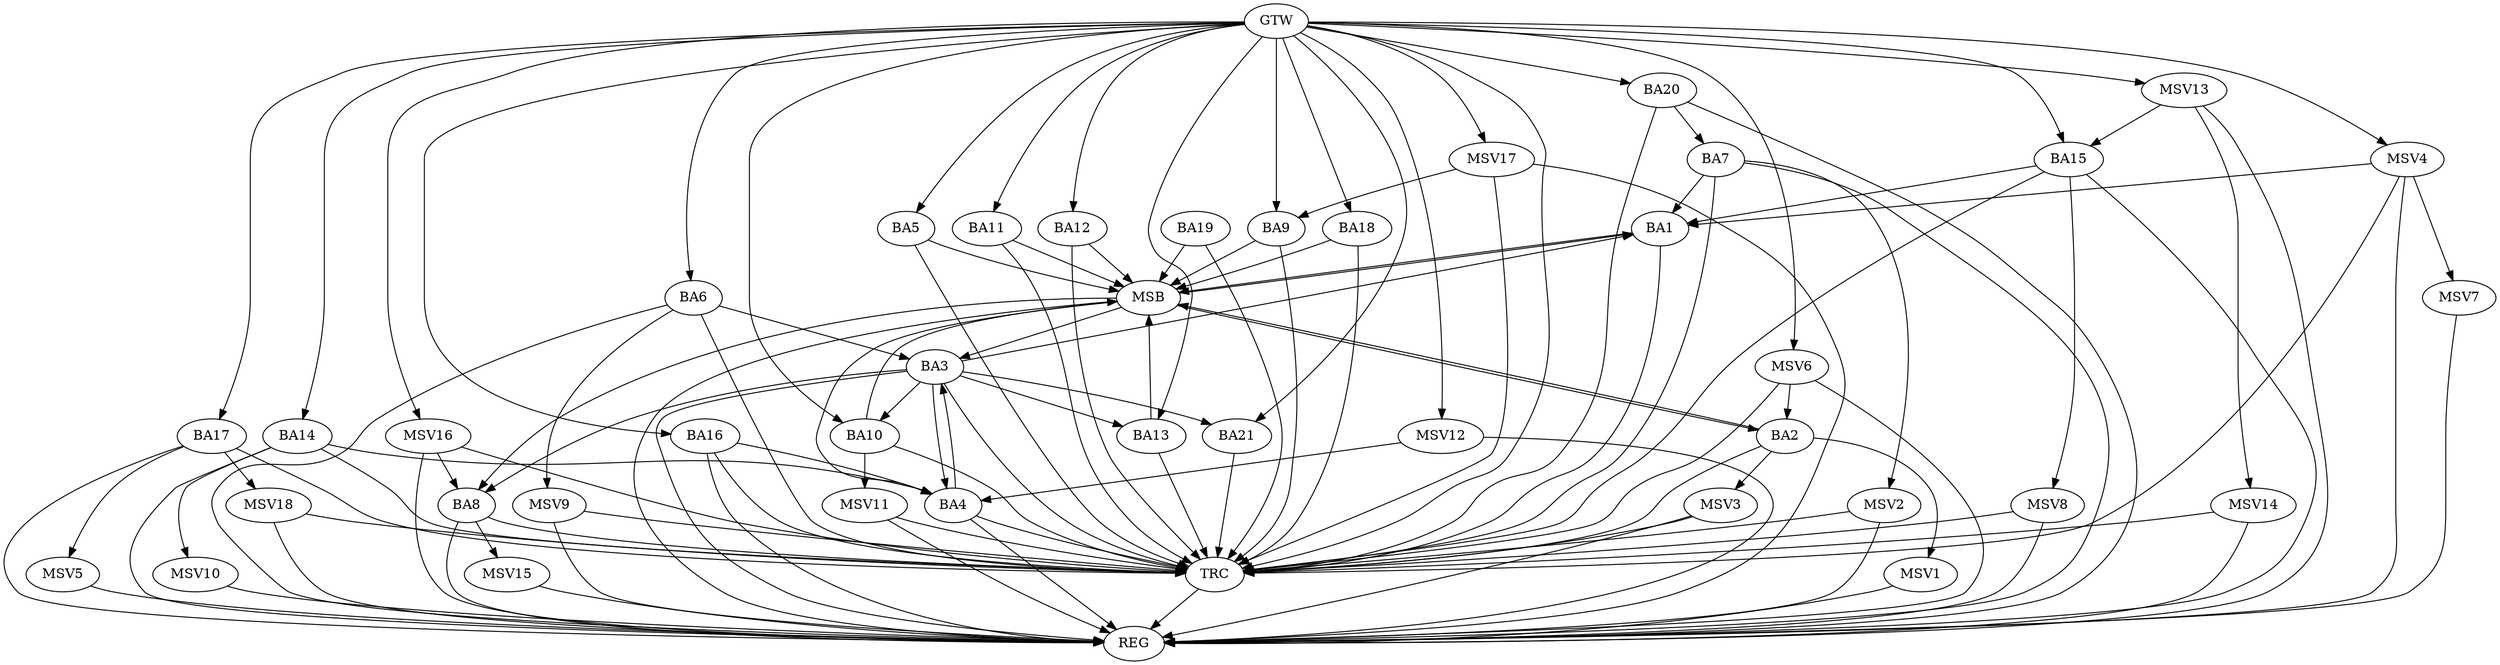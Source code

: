 strict digraph G {
  BA1 [ label="BA1" ];
  BA2 [ label="BA2" ];
  BA3 [ label="BA3" ];
  BA4 [ label="BA4" ];
  BA5 [ label="BA5" ];
  BA6 [ label="BA6" ];
  BA7 [ label="BA7" ];
  BA8 [ label="BA8" ];
  BA9 [ label="BA9" ];
  BA10 [ label="BA10" ];
  BA11 [ label="BA11" ];
  BA12 [ label="BA12" ];
  BA13 [ label="BA13" ];
  BA14 [ label="BA14" ];
  BA15 [ label="BA15" ];
  BA16 [ label="BA16" ];
  BA17 [ label="BA17" ];
  BA18 [ label="BA18" ];
  BA19 [ label="BA19" ];
  BA20 [ label="BA20" ];
  BA21 [ label="BA21" ];
  GTW [ label="GTW" ];
  REG [ label="REG" ];
  MSB [ label="MSB" ];
  TRC [ label="TRC" ];
  MSV1 [ label="MSV1" ];
  MSV2 [ label="MSV2" ];
  MSV3 [ label="MSV3" ];
  MSV4 [ label="MSV4" ];
  MSV5 [ label="MSV5" ];
  MSV6 [ label="MSV6" ];
  MSV7 [ label="MSV7" ];
  MSV8 [ label="MSV8" ];
  MSV9 [ label="MSV9" ];
  MSV10 [ label="MSV10" ];
  MSV11 [ label="MSV11" ];
  MSV12 [ label="MSV12" ];
  MSV13 [ label="MSV13" ];
  MSV14 [ label="MSV14" ];
  MSV15 [ label="MSV15" ];
  MSV16 [ label="MSV16" ];
  MSV17 [ label="MSV17" ];
  MSV18 [ label="MSV18" ];
  BA3 -> BA1;
  BA4 -> BA3;
  BA6 -> BA3;
  BA7 -> BA1;
  BA14 -> BA4;
  BA15 -> BA1;
  BA16 -> BA4;
  BA20 -> BA7;
  GTW -> BA5;
  GTW -> BA6;
  GTW -> BA9;
  GTW -> BA10;
  GTW -> BA11;
  GTW -> BA12;
  GTW -> BA13;
  GTW -> BA14;
  GTW -> BA15;
  GTW -> BA16;
  GTW -> BA17;
  GTW -> BA18;
  GTW -> BA20;
  GTW -> BA21;
  BA3 -> REG;
  BA4 -> REG;
  BA6 -> REG;
  BA7 -> REG;
  BA8 -> REG;
  BA14 -> REG;
  BA15 -> REG;
  BA16 -> REG;
  BA17 -> REG;
  BA20 -> REG;
  BA1 -> MSB;
  MSB -> BA2;
  MSB -> REG;
  BA2 -> MSB;
  MSB -> BA1;
  BA5 -> MSB;
  BA9 -> MSB;
  MSB -> BA4;
  BA10 -> MSB;
  BA11 -> MSB;
  MSB -> BA8;
  BA12 -> MSB;
  MSB -> BA3;
  BA13 -> MSB;
  BA18 -> MSB;
  BA19 -> MSB;
  BA1 -> TRC;
  BA2 -> TRC;
  BA3 -> TRC;
  BA4 -> TRC;
  BA5 -> TRC;
  BA6 -> TRC;
  BA7 -> TRC;
  BA8 -> TRC;
  BA9 -> TRC;
  BA10 -> TRC;
  BA11 -> TRC;
  BA12 -> TRC;
  BA13 -> TRC;
  BA14 -> TRC;
  BA15 -> TRC;
  BA16 -> TRC;
  BA17 -> TRC;
  BA18 -> TRC;
  BA19 -> TRC;
  BA20 -> TRC;
  BA21 -> TRC;
  GTW -> TRC;
  TRC -> REG;
  BA3 -> BA4;
  BA3 -> BA10;
  BA3 -> BA21;
  BA3 -> BA13;
  BA3 -> BA8;
  BA2 -> MSV1;
  MSV1 -> REG;
  BA7 -> MSV2;
  MSV2 -> REG;
  MSV2 -> TRC;
  BA2 -> MSV3;
  MSV3 -> REG;
  MSV3 -> TRC;
  MSV4 -> BA1;
  GTW -> MSV4;
  MSV4 -> REG;
  MSV4 -> TRC;
  BA17 -> MSV5;
  MSV5 -> REG;
  MSV6 -> BA2;
  GTW -> MSV6;
  MSV6 -> REG;
  MSV6 -> TRC;
  MSV4 -> MSV7;
  MSV7 -> REG;
  BA15 -> MSV8;
  MSV8 -> REG;
  MSV8 -> TRC;
  BA6 -> MSV9;
  MSV9 -> REG;
  MSV9 -> TRC;
  BA14 -> MSV10;
  MSV10 -> REG;
  BA10 -> MSV11;
  MSV11 -> REG;
  MSV11 -> TRC;
  MSV12 -> BA4;
  GTW -> MSV12;
  MSV12 -> REG;
  MSV13 -> BA15;
  GTW -> MSV13;
  MSV13 -> REG;
  MSV13 -> MSV14;
  MSV14 -> REG;
  MSV14 -> TRC;
  BA8 -> MSV15;
  MSV15 -> REG;
  MSV16 -> BA8;
  GTW -> MSV16;
  MSV16 -> REG;
  MSV16 -> TRC;
  MSV17 -> BA9;
  GTW -> MSV17;
  MSV17 -> REG;
  MSV17 -> TRC;
  BA17 -> MSV18;
  MSV18 -> REG;
  MSV18 -> TRC;
}
